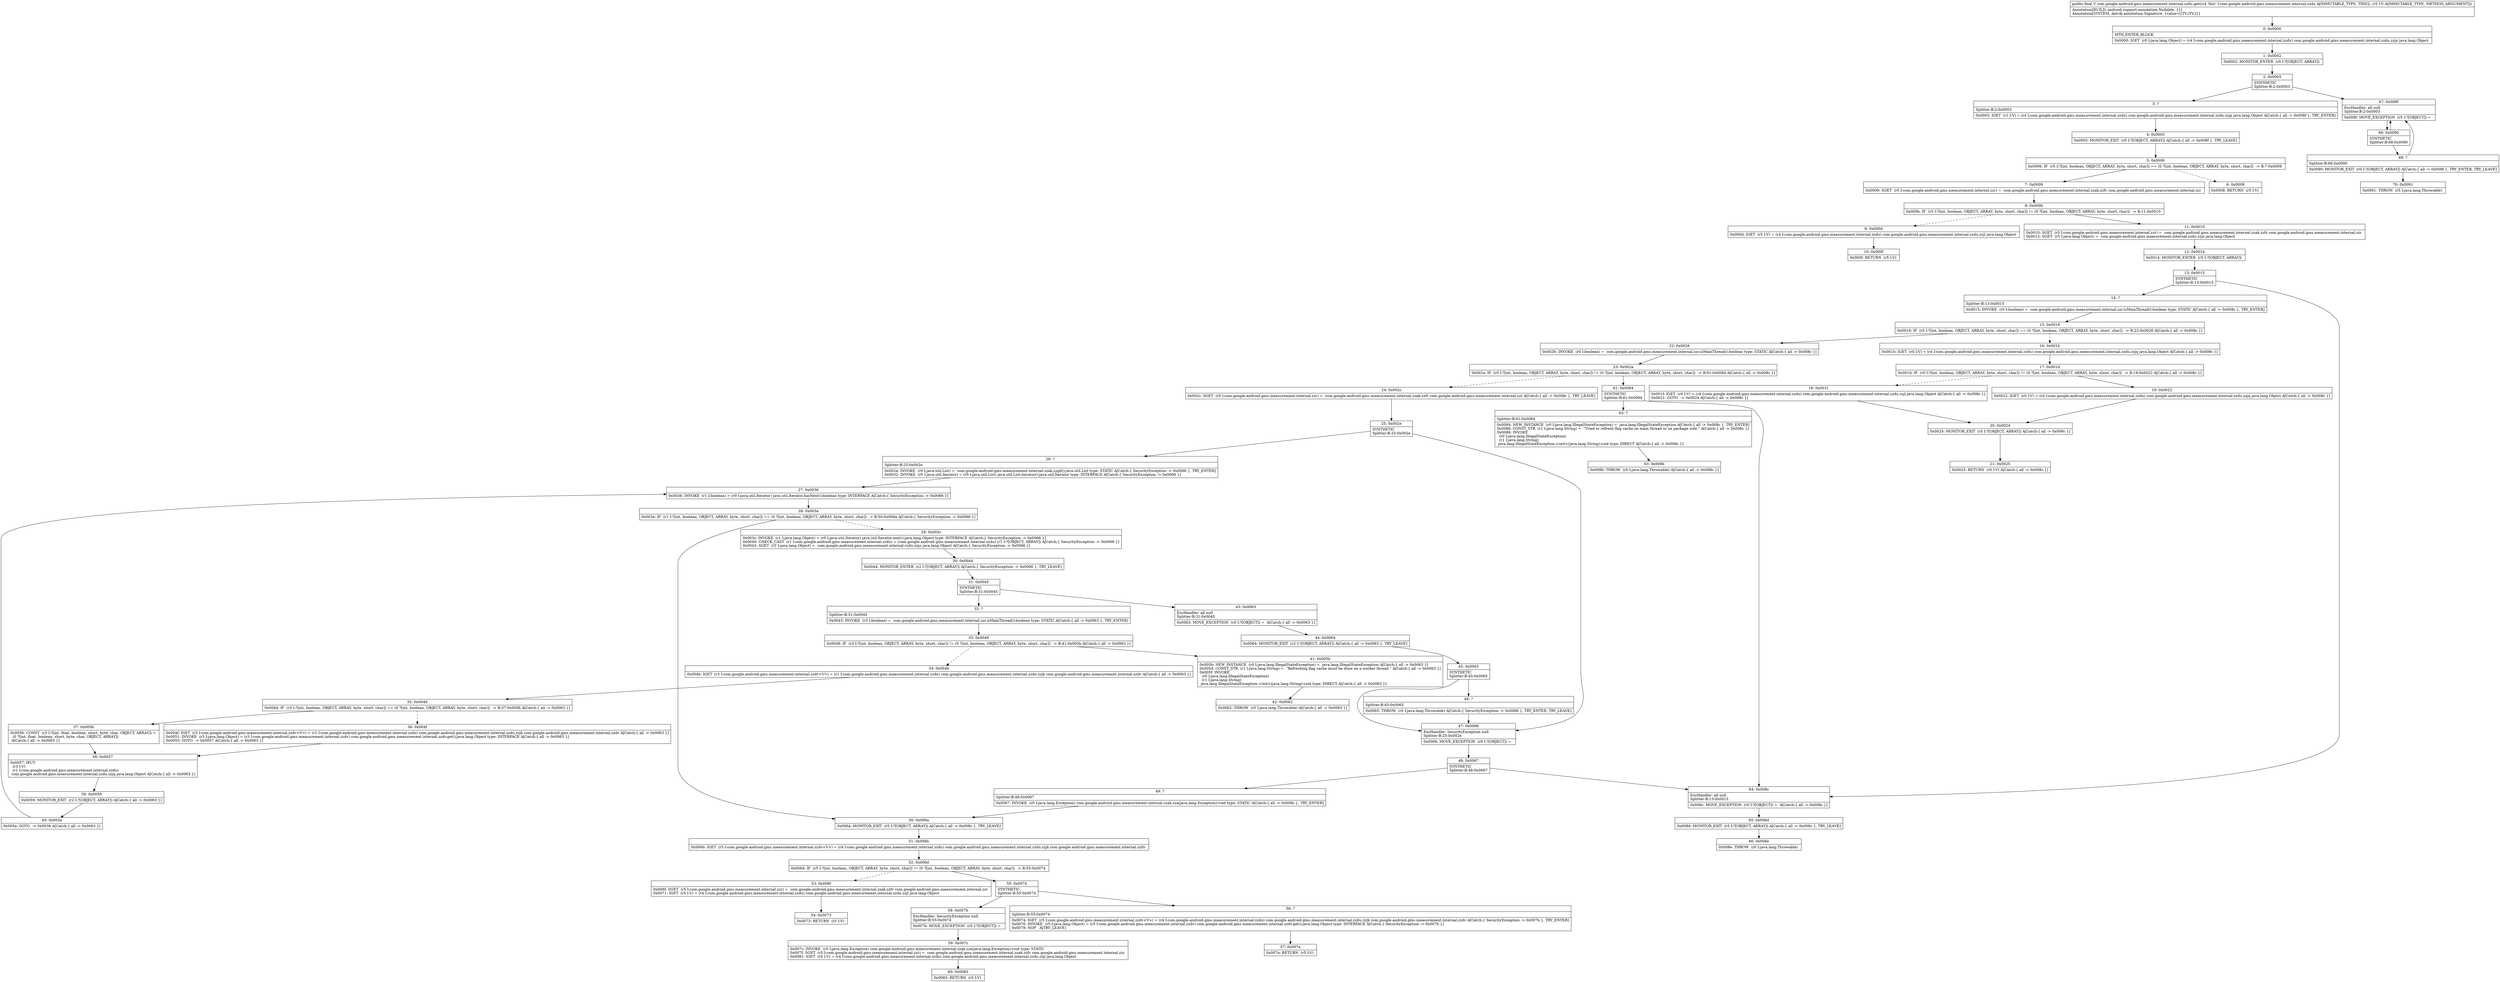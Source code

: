 digraph "CFG forcom.google.android.gms.measurement.internal.zzdu.get(Ljava\/lang\/Object;)Ljava\/lang\/Object;" {
Node_0 [shape=record,label="{0\:\ 0x0000|MTH_ENTER_BLOCK\l|0x0000: IGET  (r0 I:java.lang.Object) = (r4 I:com.google.android.gms.measurement.internal.zzdu) com.google.android.gms.measurement.internal.zzdu.zzjn java.lang.Object \l}"];
Node_1 [shape=record,label="{1\:\ 0x0002|0x0002: MONITOR_ENTER  (r0 I:?[OBJECT, ARRAY]) \l}"];
Node_2 [shape=record,label="{2\:\ 0x0003|SYNTHETIC\lSplitter:B:2:0x0003\l}"];
Node_3 [shape=record,label="{3\:\ ?|Splitter:B:2:0x0003\l|0x0003: IGET  (r1 I:V) = (r4 I:com.google.android.gms.measurement.internal.zzdu) com.google.android.gms.measurement.internal.zzdu.zzjp java.lang.Object A[Catch:\{ all \-\> 0x008f \}, TRY_ENTER]\l}"];
Node_4 [shape=record,label="{4\:\ 0x0005|0x0005: MONITOR_EXIT  (r0 I:?[OBJECT, ARRAY]) A[Catch:\{ all \-\> 0x008f \}, TRY_LEAVE]\l}"];
Node_5 [shape=record,label="{5\:\ 0x0006|0x0006: IF  (r5 I:?[int, boolean, OBJECT, ARRAY, byte, short, char]) == (0 ?[int, boolean, OBJECT, ARRAY, byte, short, char])  \-\> B:7:0x0009 \l}"];
Node_6 [shape=record,label="{6\:\ 0x0008|0x0008: RETURN  (r5 I:V) \l}"];
Node_7 [shape=record,label="{7\:\ 0x0009|0x0009: SGET  (r5 I:com.google.android.gms.measurement.internal.zzr) =  com.google.android.gms.measurement.internal.zzak.zzfv com.google.android.gms.measurement.internal.zzr \l}"];
Node_8 [shape=record,label="{8\:\ 0x000b|0x000b: IF  (r5 I:?[int, boolean, OBJECT, ARRAY, byte, short, char]) != (0 ?[int, boolean, OBJECT, ARRAY, byte, short, char])  \-\> B:11:0x0010 \l}"];
Node_9 [shape=record,label="{9\:\ 0x000d|0x000d: IGET  (r5 I:V) = (r4 I:com.google.android.gms.measurement.internal.zzdu) com.google.android.gms.measurement.internal.zzdu.zzjl java.lang.Object \l}"];
Node_10 [shape=record,label="{10\:\ 0x000f|0x000f: RETURN  (r5 I:V) \l}"];
Node_11 [shape=record,label="{11\:\ 0x0010|0x0010: SGET  (r5 I:com.google.android.gms.measurement.internal.zzr) =  com.google.android.gms.measurement.internal.zzak.zzfv com.google.android.gms.measurement.internal.zzr \l0x0012: SGET  (r5 I:java.lang.Object) =  com.google.android.gms.measurement.internal.zzdu.zzjo java.lang.Object \l}"];
Node_12 [shape=record,label="{12\:\ 0x0014|0x0014: MONITOR_ENTER  (r5 I:?[OBJECT, ARRAY]) \l}"];
Node_13 [shape=record,label="{13\:\ 0x0015|SYNTHETIC\lSplitter:B:13:0x0015\l}"];
Node_14 [shape=record,label="{14\:\ ?|Splitter:B:13:0x0015\l|0x0015: INVOKE  (r0 I:boolean) =  com.google.android.gms.measurement.internal.zzr.isMainThread():boolean type: STATIC A[Catch:\{ all \-\> 0x008c \}, TRY_ENTER]\l}"];
Node_15 [shape=record,label="{15\:\ 0x0019|0x0019: IF  (r0 I:?[int, boolean, OBJECT, ARRAY, byte, short, char]) == (0 ?[int, boolean, OBJECT, ARRAY, byte, short, char])  \-\> B:22:0x0026 A[Catch:\{ all \-\> 0x008c \}]\l}"];
Node_16 [shape=record,label="{16\:\ 0x001b|0x001b: IGET  (r0 I:V) = (r4 I:com.google.android.gms.measurement.internal.zzdu) com.google.android.gms.measurement.internal.zzdu.zzjq java.lang.Object A[Catch:\{ all \-\> 0x008c \}]\l}"];
Node_17 [shape=record,label="{17\:\ 0x001d|0x001d: IF  (r0 I:?[int, boolean, OBJECT, ARRAY, byte, short, char]) != (0 ?[int, boolean, OBJECT, ARRAY, byte, short, char])  \-\> B:19:0x0022 A[Catch:\{ all \-\> 0x008c \}]\l}"];
Node_18 [shape=record,label="{18\:\ 0x001f|0x001f: IGET  (r0 I:V) = (r4 I:com.google.android.gms.measurement.internal.zzdu) com.google.android.gms.measurement.internal.zzdu.zzjl java.lang.Object A[Catch:\{ all \-\> 0x008c \}]\l0x0021: GOTO  \-\> 0x0024 A[Catch:\{ all \-\> 0x008c \}]\l}"];
Node_19 [shape=record,label="{19\:\ 0x0022|0x0022: IGET  (r0 I:V) = (r4 I:com.google.android.gms.measurement.internal.zzdu) com.google.android.gms.measurement.internal.zzdu.zzjq java.lang.Object A[Catch:\{ all \-\> 0x008c \}]\l}"];
Node_20 [shape=record,label="{20\:\ 0x0024|0x0024: MONITOR_EXIT  (r5 I:?[OBJECT, ARRAY]) A[Catch:\{ all \-\> 0x008c \}]\l}"];
Node_21 [shape=record,label="{21\:\ 0x0025|0x0025: RETURN  (r0 I:V) A[Catch:\{ all \-\> 0x008c \}]\l}"];
Node_22 [shape=record,label="{22\:\ 0x0026|0x0026: INVOKE  (r0 I:boolean) =  com.google.android.gms.measurement.internal.zzr.isMainThread():boolean type: STATIC A[Catch:\{ all \-\> 0x008c \}]\l}"];
Node_23 [shape=record,label="{23\:\ 0x002a|0x002a: IF  (r0 I:?[int, boolean, OBJECT, ARRAY, byte, short, char]) != (0 ?[int, boolean, OBJECT, ARRAY, byte, short, char])  \-\> B:61:0x0084 A[Catch:\{ all \-\> 0x008c \}]\l}"];
Node_24 [shape=record,label="{24\:\ 0x002c|0x002c: SGET  (r0 I:com.google.android.gms.measurement.internal.zzr) =  com.google.android.gms.measurement.internal.zzak.zzfv com.google.android.gms.measurement.internal.zzr A[Catch:\{ all \-\> 0x008c \}, TRY_LEAVE]\l}"];
Node_25 [shape=record,label="{25\:\ 0x002e|SYNTHETIC\lSplitter:B:25:0x002e\l}"];
Node_26 [shape=record,label="{26\:\ ?|Splitter:B:25:0x002e\l|0x002e: INVOKE  (r0 I:java.util.List) =  com.google.android.gms.measurement.internal.zzak.zzgd():java.util.List type: STATIC A[Catch:\{ SecurityException \-\> 0x0066 \}, TRY_ENTER]\l0x0032: INVOKE  (r0 I:java.util.Iterator) = (r0 I:java.util.List) java.util.List.iterator():java.util.Iterator type: INTERFACE A[Catch:\{ SecurityException \-\> 0x0066 \}]\l}"];
Node_27 [shape=record,label="{27\:\ 0x0036|0x0036: INVOKE  (r1 I:boolean) = (r0 I:java.util.Iterator) java.util.Iterator.hasNext():boolean type: INTERFACE A[Catch:\{ SecurityException \-\> 0x0066 \}]\l}"];
Node_28 [shape=record,label="{28\:\ 0x003a|0x003a: IF  (r1 I:?[int, boolean, OBJECT, ARRAY, byte, short, char]) == (0 ?[int, boolean, OBJECT, ARRAY, byte, short, char])  \-\> B:50:0x006a A[Catch:\{ SecurityException \-\> 0x0066 \}]\l}"];
Node_29 [shape=record,label="{29\:\ 0x003c|0x003c: INVOKE  (r1 I:java.lang.Object) = (r0 I:java.util.Iterator) java.util.Iterator.next():java.lang.Object type: INTERFACE A[Catch:\{ SecurityException \-\> 0x0066 \}]\l0x0040: CHECK_CAST  (r1 I:com.google.android.gms.measurement.internal.zzdu) = (com.google.android.gms.measurement.internal.zzdu) (r1 I:?[OBJECT, ARRAY]) A[Catch:\{ SecurityException \-\> 0x0066 \}]\l0x0042: SGET  (r2 I:java.lang.Object) =  com.google.android.gms.measurement.internal.zzdu.zzjo java.lang.Object A[Catch:\{ SecurityException \-\> 0x0066 \}]\l}"];
Node_30 [shape=record,label="{30\:\ 0x0044|0x0044: MONITOR_ENTER  (r2 I:?[OBJECT, ARRAY]) A[Catch:\{ SecurityException \-\> 0x0066 \}, TRY_LEAVE]\l}"];
Node_31 [shape=record,label="{31\:\ 0x0045|SYNTHETIC\lSplitter:B:31:0x0045\l}"];
Node_32 [shape=record,label="{32\:\ ?|Splitter:B:31:0x0045\l|0x0045: INVOKE  (r3 I:boolean) =  com.google.android.gms.measurement.internal.zzr.isMainThread():boolean type: STATIC A[Catch:\{ all \-\> 0x0063 \}, TRY_ENTER]\l}"];
Node_33 [shape=record,label="{33\:\ 0x0049|0x0049: IF  (r3 I:?[int, boolean, OBJECT, ARRAY, byte, short, char]) != (0 ?[int, boolean, OBJECT, ARRAY, byte, short, char])  \-\> B:41:0x005b A[Catch:\{ all \-\> 0x0063 \}]\l}"];
Node_34 [shape=record,label="{34\:\ 0x004b|0x004b: IGET  (r3 I:com.google.android.gms.measurement.internal.zzdv\<V\>) = (r1 I:com.google.android.gms.measurement.internal.zzdu) com.google.android.gms.measurement.internal.zzdu.zzjk com.google.android.gms.measurement.internal.zzdv A[Catch:\{ all \-\> 0x0063 \}]\l}"];
Node_35 [shape=record,label="{35\:\ 0x004d|0x004d: IF  (r3 I:?[int, boolean, OBJECT, ARRAY, byte, short, char]) == (0 ?[int, boolean, OBJECT, ARRAY, byte, short, char])  \-\> B:37:0x0056 A[Catch:\{ all \-\> 0x0063 \}]\l}"];
Node_36 [shape=record,label="{36\:\ 0x004f|0x004f: IGET  (r3 I:com.google.android.gms.measurement.internal.zzdv\<V\>) = (r1 I:com.google.android.gms.measurement.internal.zzdu) com.google.android.gms.measurement.internal.zzdu.zzjk com.google.android.gms.measurement.internal.zzdv A[Catch:\{ all \-\> 0x0063 \}]\l0x0051: INVOKE  (r3 I:java.lang.Object) = (r3 I:com.google.android.gms.measurement.internal.zzdv) com.google.android.gms.measurement.internal.zzdv.get():java.lang.Object type: INTERFACE A[Catch:\{ all \-\> 0x0063 \}]\l0x0055: GOTO  \-\> 0x0057 A[Catch:\{ all \-\> 0x0063 \}]\l}"];
Node_37 [shape=record,label="{37\:\ 0x0056|0x0056: CONST  (r3 I:?[int, float, boolean, short, byte, char, OBJECT, ARRAY]) = \l  (0 ?[int, float, boolean, short, byte, char, OBJECT, ARRAY])\l A[Catch:\{ all \-\> 0x0063 \}]\l}"];
Node_38 [shape=record,label="{38\:\ 0x0057|0x0057: IPUT  \l  (r3 I:V)\l  (r1 I:com.google.android.gms.measurement.internal.zzdu)\l com.google.android.gms.measurement.internal.zzdu.zzjq java.lang.Object A[Catch:\{ all \-\> 0x0063 \}]\l}"];
Node_39 [shape=record,label="{39\:\ 0x0059|0x0059: MONITOR_EXIT  (r2 I:?[OBJECT, ARRAY]) A[Catch:\{ all \-\> 0x0063 \}]\l}"];
Node_40 [shape=record,label="{40\:\ 0x005a|0x005a: GOTO  \-\> 0x0036 A[Catch:\{ all \-\> 0x0063 \}]\l}"];
Node_41 [shape=record,label="{41\:\ 0x005b|0x005b: NEW_INSTANCE  (r0 I:java.lang.IllegalStateException) =  java.lang.IllegalStateException A[Catch:\{ all \-\> 0x0063 \}]\l0x005d: CONST_STR  (r1 I:java.lang.String) =  \"Refreshing flag cache must be done on a worker thread.\" A[Catch:\{ all \-\> 0x0063 \}]\l0x005f: INVOKE  \l  (r0 I:java.lang.IllegalStateException)\l  (r1 I:java.lang.String)\l java.lang.IllegalStateException.\<init\>(java.lang.String):void type: DIRECT A[Catch:\{ all \-\> 0x0063 \}]\l}"];
Node_42 [shape=record,label="{42\:\ 0x0062|0x0062: THROW  (r0 I:java.lang.Throwable) A[Catch:\{ all \-\> 0x0063 \}]\l}"];
Node_43 [shape=record,label="{43\:\ 0x0063|ExcHandler: all null\lSplitter:B:31:0x0045\l|0x0063: MOVE_EXCEPTION  (r0 I:?[OBJECT]) =  A[Catch:\{ all \-\> 0x0063 \}]\l}"];
Node_44 [shape=record,label="{44\:\ 0x0064|0x0064: MONITOR_EXIT  (r2 I:?[OBJECT, ARRAY]) A[Catch:\{ all \-\> 0x0063 \}, TRY_LEAVE]\l}"];
Node_45 [shape=record,label="{45\:\ 0x0065|SYNTHETIC\lSplitter:B:45:0x0065\l}"];
Node_46 [shape=record,label="{46\:\ ?|Splitter:B:45:0x0065\l|0x0065: THROW  (r0 I:java.lang.Throwable) A[Catch:\{ SecurityException \-\> 0x0066 \}, TRY_ENTER, TRY_LEAVE]\l}"];
Node_47 [shape=record,label="{47\:\ 0x0066|ExcHandler: SecurityException null\lSplitter:B:25:0x002e\l|0x0066: MOVE_EXCEPTION  (r0 I:?[OBJECT]) =  \l}"];
Node_48 [shape=record,label="{48\:\ 0x0067|SYNTHETIC\lSplitter:B:48:0x0067\l}"];
Node_49 [shape=record,label="{49\:\ ?|Splitter:B:48:0x0067\l|0x0067: INVOKE  (r0 I:java.lang.Exception) com.google.android.gms.measurement.internal.zzak.zza(java.lang.Exception):void type: STATIC A[Catch:\{ all \-\> 0x008c \}, TRY_ENTER]\l}"];
Node_50 [shape=record,label="{50\:\ 0x006a|0x006a: MONITOR_EXIT  (r5 I:?[OBJECT, ARRAY]) A[Catch:\{ all \-\> 0x008c \}, TRY_LEAVE]\l}"];
Node_51 [shape=record,label="{51\:\ 0x006b|0x006b: IGET  (r5 I:com.google.android.gms.measurement.internal.zzdv\<V\>) = (r4 I:com.google.android.gms.measurement.internal.zzdu) com.google.android.gms.measurement.internal.zzdu.zzjk com.google.android.gms.measurement.internal.zzdv \l}"];
Node_52 [shape=record,label="{52\:\ 0x006d|0x006d: IF  (r5 I:?[int, boolean, OBJECT, ARRAY, byte, short, char]) != (0 ?[int, boolean, OBJECT, ARRAY, byte, short, char])  \-\> B:55:0x0074 \l}"];
Node_53 [shape=record,label="{53\:\ 0x006f|0x006f: SGET  (r5 I:com.google.android.gms.measurement.internal.zzr) =  com.google.android.gms.measurement.internal.zzak.zzfv com.google.android.gms.measurement.internal.zzr \l0x0071: IGET  (r5 I:V) = (r4 I:com.google.android.gms.measurement.internal.zzdu) com.google.android.gms.measurement.internal.zzdu.zzjl java.lang.Object \l}"];
Node_54 [shape=record,label="{54\:\ 0x0073|0x0073: RETURN  (r5 I:V) \l}"];
Node_55 [shape=record,label="{55\:\ 0x0074|SYNTHETIC\lSplitter:B:55:0x0074\l}"];
Node_56 [shape=record,label="{56\:\ ?|Splitter:B:55:0x0074\l|0x0074: IGET  (r5 I:com.google.android.gms.measurement.internal.zzdv\<V\>) = (r4 I:com.google.android.gms.measurement.internal.zzdu) com.google.android.gms.measurement.internal.zzdu.zzjk com.google.android.gms.measurement.internal.zzdv A[Catch:\{ SecurityException \-\> 0x007b \}, TRY_ENTER]\l0x0076: INVOKE  (r5 I:java.lang.Object) = (r5 I:com.google.android.gms.measurement.internal.zzdv) com.google.android.gms.measurement.internal.zzdv.get():java.lang.Object type: INTERFACE A[Catch:\{ SecurityException \-\> 0x007b \}]\l0x0079: NOP   A[TRY_LEAVE]\l}"];
Node_57 [shape=record,label="{57\:\ 0x007a|0x007a: RETURN  (r5 I:V) \l}"];
Node_58 [shape=record,label="{58\:\ 0x007b|ExcHandler: SecurityException null\lSplitter:B:55:0x0074\l|0x007b: MOVE_EXCEPTION  (r5 I:?[OBJECT]) =  \l}"];
Node_59 [shape=record,label="{59\:\ 0x007c|0x007c: INVOKE  (r5 I:java.lang.Exception) com.google.android.gms.measurement.internal.zzak.zza(java.lang.Exception):void type: STATIC \l0x007f: SGET  (r5 I:com.google.android.gms.measurement.internal.zzr) =  com.google.android.gms.measurement.internal.zzak.zzfv com.google.android.gms.measurement.internal.zzr \l0x0081: IGET  (r5 I:V) = (r4 I:com.google.android.gms.measurement.internal.zzdu) com.google.android.gms.measurement.internal.zzdu.zzjl java.lang.Object \l}"];
Node_60 [shape=record,label="{60\:\ 0x0083|0x0083: RETURN  (r5 I:V) \l}"];
Node_61 [shape=record,label="{61\:\ 0x0084|SYNTHETIC\lSplitter:B:61:0x0084\l}"];
Node_62 [shape=record,label="{62\:\ ?|Splitter:B:61:0x0084\l|0x0084: NEW_INSTANCE  (r0 I:java.lang.IllegalStateException) =  java.lang.IllegalStateException A[Catch:\{ all \-\> 0x008c \}, TRY_ENTER]\l0x0086: CONST_STR  (r1 I:java.lang.String) =  \"Tried to refresh flag cache on main thread or on package side.\" A[Catch:\{ all \-\> 0x008c \}]\l0x0088: INVOKE  \l  (r0 I:java.lang.IllegalStateException)\l  (r1 I:java.lang.String)\l java.lang.IllegalStateException.\<init\>(java.lang.String):void type: DIRECT A[Catch:\{ all \-\> 0x008c \}]\l}"];
Node_63 [shape=record,label="{63\:\ 0x008b|0x008b: THROW  (r0 I:java.lang.Throwable) A[Catch:\{ all \-\> 0x008c \}]\l}"];
Node_64 [shape=record,label="{64\:\ 0x008c|ExcHandler: all null\lSplitter:B:13:0x0015\l|0x008c: MOVE_EXCEPTION  (r0 I:?[OBJECT]) =  A[Catch:\{ all \-\> 0x008c \}]\l}"];
Node_65 [shape=record,label="{65\:\ 0x008d|0x008d: MONITOR_EXIT  (r5 I:?[OBJECT, ARRAY]) A[Catch:\{ all \-\> 0x008c \}, TRY_LEAVE]\l}"];
Node_66 [shape=record,label="{66\:\ 0x008e|0x008e: THROW  (r0 I:java.lang.Throwable) \l}"];
Node_67 [shape=record,label="{67\:\ 0x008f|ExcHandler: all null\lSplitter:B:2:0x0003\l|0x008f: MOVE_EXCEPTION  (r5 I:?[OBJECT]) =  \l}"];
Node_68 [shape=record,label="{68\:\ 0x0090|SYNTHETIC\lSplitter:B:68:0x0090\l}"];
Node_69 [shape=record,label="{69\:\ ?|Splitter:B:68:0x0090\l|0x0090: MONITOR_EXIT  (r0 I:?[OBJECT, ARRAY]) A[Catch:\{ all \-\> 0x008f \}, TRY_ENTER, TRY_LEAVE]\l}"];
Node_70 [shape=record,label="{70\:\ 0x0091|0x0091: THROW  (r5 I:java.lang.Throwable) \l}"];
MethodNode[shape=record,label="{public final V com.google.android.gms.measurement.internal.zzdu.get((r4 'this' I:com.google.android.gms.measurement.internal.zzdu A[IMMUTABLE_TYPE, THIS]), (r5 I:V A[IMMUTABLE_TYPE, METHOD_ARGUMENT]))  | Annotation[BUILD, android.support.annotation.Nullable, \{\}]\lAnnotation[SYSTEM, dalvik.annotation.Signature, \{value=[(TV;)TV;]\}]\l}"];
MethodNode -> Node_0;
Node_0 -> Node_1;
Node_1 -> Node_2;
Node_2 -> Node_3;
Node_2 -> Node_67;
Node_3 -> Node_4;
Node_4 -> Node_5;
Node_5 -> Node_6[style=dashed];
Node_5 -> Node_7;
Node_7 -> Node_8;
Node_8 -> Node_9[style=dashed];
Node_8 -> Node_11;
Node_9 -> Node_10;
Node_11 -> Node_12;
Node_12 -> Node_13;
Node_13 -> Node_14;
Node_13 -> Node_64;
Node_14 -> Node_15;
Node_15 -> Node_16[style=dashed];
Node_15 -> Node_22;
Node_16 -> Node_17;
Node_17 -> Node_18[style=dashed];
Node_17 -> Node_19;
Node_18 -> Node_20;
Node_19 -> Node_20;
Node_20 -> Node_21;
Node_22 -> Node_23;
Node_23 -> Node_24[style=dashed];
Node_23 -> Node_61;
Node_24 -> Node_25;
Node_25 -> Node_26;
Node_25 -> Node_47;
Node_26 -> Node_27;
Node_27 -> Node_28;
Node_28 -> Node_29[style=dashed];
Node_28 -> Node_50;
Node_29 -> Node_30;
Node_30 -> Node_31;
Node_31 -> Node_32;
Node_31 -> Node_43;
Node_32 -> Node_33;
Node_33 -> Node_34[style=dashed];
Node_33 -> Node_41;
Node_34 -> Node_35;
Node_35 -> Node_36[style=dashed];
Node_35 -> Node_37;
Node_36 -> Node_38;
Node_37 -> Node_38;
Node_38 -> Node_39;
Node_39 -> Node_40;
Node_40 -> Node_27;
Node_41 -> Node_42;
Node_43 -> Node_44;
Node_44 -> Node_45;
Node_45 -> Node_46;
Node_45 -> Node_47;
Node_46 -> Node_47;
Node_47 -> Node_48;
Node_48 -> Node_49;
Node_48 -> Node_64;
Node_49 -> Node_50;
Node_50 -> Node_51;
Node_51 -> Node_52;
Node_52 -> Node_53[style=dashed];
Node_52 -> Node_55;
Node_53 -> Node_54;
Node_55 -> Node_56;
Node_55 -> Node_58;
Node_56 -> Node_57;
Node_58 -> Node_59;
Node_59 -> Node_60;
Node_61 -> Node_62;
Node_61 -> Node_64;
Node_62 -> Node_63;
Node_64 -> Node_65;
Node_65 -> Node_66;
Node_67 -> Node_68;
Node_68 -> Node_69;
Node_68 -> Node_67;
Node_69 -> Node_70;
Node_69 -> Node_67;
}

